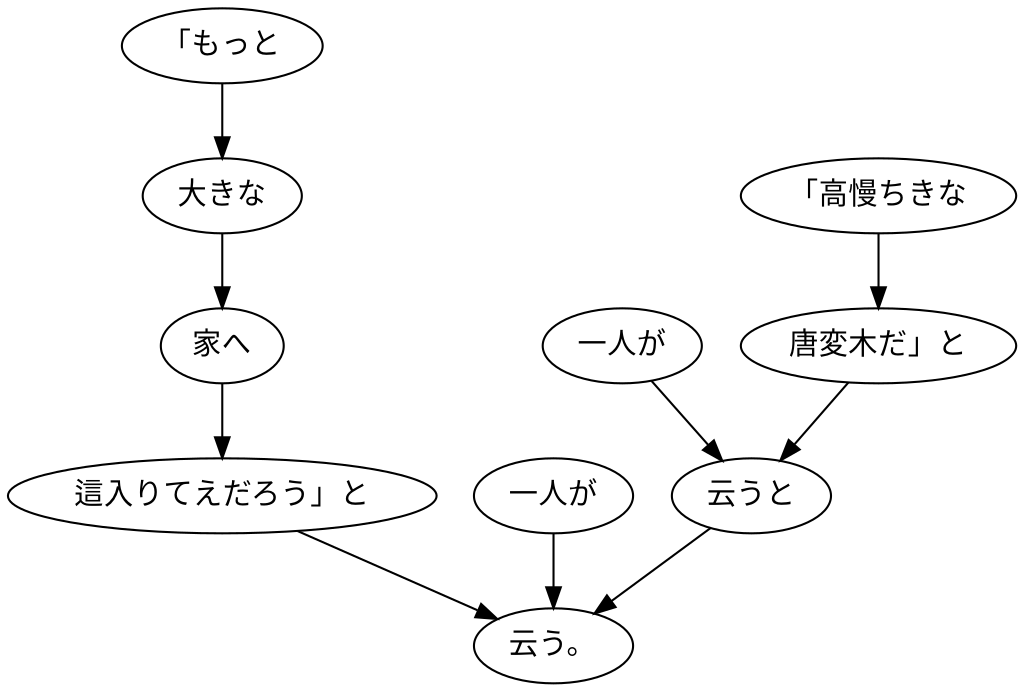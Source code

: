 digraph graph2032 {
	node0 [label="一人が"];
	node1 [label="「高慢ちきな"];
	node2 [label="唐変木だ」と"];
	node3 [label="云うと"];
	node4 [label="一人が"];
	node5 [label="「もっと"];
	node6 [label="大きな"];
	node7 [label="家へ"];
	node8 [label="這入りてえだろう」と"];
	node9 [label="云う。"];
	node0 -> node3;
	node1 -> node2;
	node2 -> node3;
	node3 -> node9;
	node4 -> node9;
	node5 -> node6;
	node6 -> node7;
	node7 -> node8;
	node8 -> node9;
}
